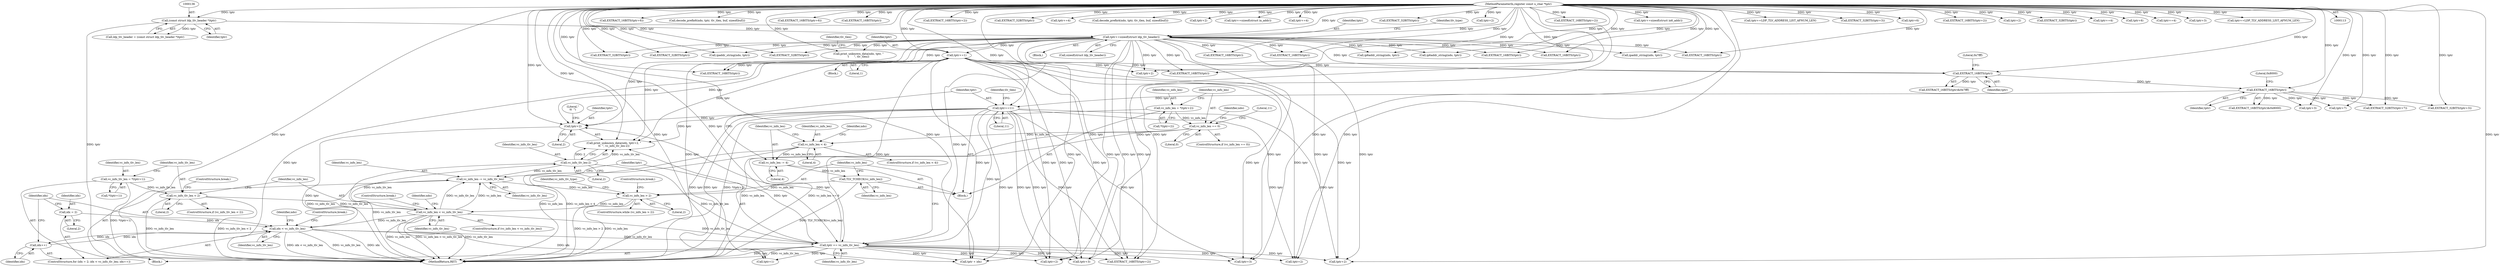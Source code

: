 digraph "0_tcpdump_aa5c6b710dfd8020d2c908d6b3bd41f1da719b3b_0@pointer" {
"1000755" [label="(Call,tptr+2)"];
"1000416" [label="(Call,tptr+=1)"];
"1000203" [label="(Call,tptr+=sizeof(struct ldp_tlv_header))"];
"1000135" [label="(Call,(const struct ldp_tlv_header *)tptr)"];
"1000115" [label="(MethodParameterIn,register const u_char *tptr)"];
"1000766" [label="(Call,tptr += vc_info_tlv_len)"];
"1000759" [label="(Call,vc_info_tlv_len-2)"];
"1000664" [label="(Call,vc_info_len < vc_info_tlv_len)"];
"1000644" [label="(Call,vc_info_len > 2)"];
"1000763" [label="(Call,vc_info_len -= vc_info_tlv_len)"];
"1000704" [label="(Call,idx < vc_info_tlv_len)"];
"1000707" [label="(Call,idx++)"];
"1000701" [label="(Call,idx = 2)"];
"1000641" [label="(Call,TLV_TCHECK(vc_info_len))"];
"1000632" [label="(Call,vc_info_len -= 4)"];
"1000620" [label="(Call,vc_info_len < 4)"];
"1000553" [label="(Call,vc_info_len == 0)"];
"1000546" [label="(Call,vc_info_len = *(tptr+2))"];
"1000659" [label="(Call,vc_info_tlv_len < 2)"];
"1000652" [label="(Call,vc_info_tlv_len = *(tptr+1))"];
"1000635" [label="(Call,tptr+=11)"];
"1000603" [label="(Call,EXTRACT_16BITS(tptr))"];
"1000597" [label="(Call,EXTRACT_16BITS(tptr))"];
"1000646" [label="(Literal,2)"];
"1000741" [label="(Call,tptr+3)"];
"1000273" [label="(Call,EXTRACT_32BITS(tptr))"];
"1000610" [label="(Call,tptr+3)"];
"1000137" [label="(Identifier,tptr)"];
"1000965" [label="(MethodReturn,RET)"];
"1000381" [label="(Call,EXTRACT_16BITS(tptr+6))"];
"1000652" [label="(Call,vc_info_tlv_len = *(tptr+1))"];
"1000661" [label="(Literal,2)"];
"1000117" [label="(Block,)"];
"1000219" [label="(Call,EXTRACT_16BITS(tptr))"];
"1000636" [label="(Identifier,tptr)"];
"1000494" [label="(Call,decode_prefix6(ndo, tptr, tlv_tlen, buf, sizeof(buf)))"];
"1000609" [label="(Call,EXTRACT_32BITS(tptr+3))"];
"1000390" [label="(Call,EXTRACT_16BITS(tptr+6))"];
"1000548" [label="(Call,*(tptr+2))"];
"1000664" [label="(Call,vc_info_len < vc_info_tlv_len)"];
"1000724" [label="(Call,tptr+2)"];
"1000573" [label="(Call,EXTRACT_16BITS(tptr))"];
"1000635" [label="(Call,tptr+=11)"];
"1000690" [label="(Call,EXTRACT_16BITS(tptr+2))"];
"1000753" [label="(Call,print_unknown_data(ndo, tptr+2, \"\n\t\t  \", vc_info_tlv_len-2))"];
"1000780" [label="(Call,EXTRACT_32BITS(tptr))"];
"1000233" [label="(Call,EXTRACT_16BITS(tptr+2))"];
"1000634" [label="(Literal,4)"];
"1000115" [label="(MethodParameterIn,register const u_char *tptr)"];
"1000818" [label="(Call,EXTRACT_32BITS(tptr))"];
"1000893" [label="(Call,tptr+=4)"];
"1000647" [label="(Block,)"];
"1000639" [label="(Identifier,tlv_tlen)"];
"1000447" [label="(Call,decode_prefix4(ndo, tptr, tlv_tlen, buf, sizeof(buf)))"];
"1000209" [label="(Block,)"];
"1000234" [label="(Call,tptr+2)"];
"1000325" [label="(Call,tptr+=sizeof(struct in_addr))"];
"1000755" [label="(Call,tptr+2)"];
"1000791" [label="(Call,tptr+=4)"];
"1000637" [label="(Literal,11)"];
"1000758" [label="(Literal,\"\n\t\t  \")"];
"1000597" [label="(Call,EXTRACT_16BITS(tptr))"];
"1000766" [label="(Call,tptr += vc_info_tlv_len)"];
"1000649" [label="(Identifier,vc_info_tlv_type)"];
"1000700" [label="(ControlStructure,for (idx = 2; idx < vc_info_tlv_len; idx++))"];
"1000603" [label="(Call,EXTRACT_16BITS(tptr))"];
"1000371" [label="(Call,EXTRACT_16BITS(tptr))"];
"1000205" [label="(Call,sizeof(struct ldp_tlv_header))"];
"1000760" [label="(Identifier,vc_info_tlv_len)"];
"1000653" [label="(Identifier,vc_info_tlv_len)"];
"1000769" [label="(ControlStructure,break;)"];
"1000837" [label="(Call,EXTRACT_16BITS(tptr))"];
"1000883" [label="(Call,EXTRACT_32BITS(tptr))"];
"1000605" [label="(Literal,0x8000)"];
"1000712" [label="(Call,tptr + idx)"];
"1000432" [label="(Call,EXTRACT_16BITS(tptr))"];
"1000596" [label="(Call,EXTRACT_16BITS(tptr)&0x7fff)"];
"1000626" [label="(Identifier,ndo)"];
"1000546" [label="(Call,vc_info_len = *(tptr+2))"];
"1000765" [label="(Identifier,vc_info_tlv_len)"];
"1000375" [label="(Call,tptr+2)"];
"1000707" [label="(Call,idx++)"];
"1000917" [label="(Call,EXTRACT_16BITS(tptr))"];
"1000619" [label="(ControlStructure,if (vc_info_len < 4))"];
"1000702" [label="(Identifier,idx)"];
"1000642" [label="(Identifier,vc_info_len)"];
"1000614" [label="(Call,EXTRACT_32BITS(tptr+7))"];
"1000547" [label="(Identifier,vc_info_len)"];
"1000644" [label="(Call,vc_info_len > 2)"];
"1000731" [label="(Call,tptr+2)"];
"1000748" [label="(Call,tptr+3)"];
"1000703" [label="(Literal,2)"];
"1000670" [label="(Identifier,ndo)"];
"1000789" [label="(Call,EXTRACT_32BITS(tptr))"];
"1000318" [label="(Call,ipaddr_string(ndo, tptr))"];
"1000658" [label="(ControlStructure,if (vc_info_tlv_len < 2))"];
"1000224" [label="(Call,EXTRACT_16BITS(tptr+2))"];
"1000586" [label="(Literal,11)"];
"1000710" [label="(Identifier,ndo)"];
"1000763" [label="(Call,vc_info_len -= vc_info_tlv_len)"];
"1000281" [label="(Call,EXTRACT_16BITS(tptr))"];
"1000602" [label="(Call,EXTRACT_16BITS(tptr)&0x8000)"];
"1000767" [label="(Identifier,tptr)"];
"1000622" [label="(Literal,4)"];
"1000666" [label="(Identifier,vc_info_tlv_len)"];
"1000249" [label="(Call,ipaddr_string(ndo, tptr))"];
"1000553" [label="(Call,vc_info_len == 0)"];
"1000604" [label="(Identifier,tptr)"];
"1000761" [label="(Literal,2)"];
"1000204" [label="(Identifier,tptr)"];
"1000354" [label="(Call,tptr+=sizeof(struct in6_addr))"];
"1000621" [label="(Identifier,vc_info_len)"];
"1000133" [label="(Call,ldp_tlv_header = (const struct ldp_tlv_header *)tptr)"];
"1000554" [label="(Identifier,vc_info_len)"];
"1000567" [label="(Call,EXTRACT_16BITS(tptr))"];
"1000706" [label="(Identifier,vc_info_tlv_len)"];
"1000549" [label="(Call,tptr+2)"];
"1000937" [label="(Call,print_unknown_data(ndo, tptr, \"\n\t      \", tlv_tlen))"];
"1000655" [label="(Call,tptr+1)"];
"1000347" [label="(Call,ip6addr_string(ndo, tptr))"];
"1000665" [label="(Identifier,vc_info_len)"];
"1000757" [label="(Literal,2)"];
"1000283" [label="(Call,tptr+=LDP_TLV_ADDRESS_LIST_AFNUM_LEN)"];
"1000704" [label="(Call,idx < vc_info_tlv_len)"];
"1000715" [label="(ControlStructure,break;)"];
"1000420" [label="(Identifier,tlv_tlen)"];
"1000768" [label="(Identifier,vc_info_tlv_len)"];
"1000417" [label="(Identifier,tptr)"];
"1000705" [label="(Identifier,idx)"];
"1000663" [label="(ControlStructure,if (vc_info_len < vc_info_tlv_len))"];
"1000708" [label="(Identifier,idx)"];
"1000662" [label="(ControlStructure,break;)"];
"1000208" [label="(Identifier,tlv_type)"];
"1000579" [label="(Call,EXTRACT_32BITS(tptr+3))"];
"1000756" [label="(Identifier,tptr)"];
"1000759" [label="(Call,vc_info_tlv_len-2)"];
"1000667" [label="(ControlStructure,break;)"];
"1000382" [label="(Call,tptr+6)"];
"1000691" [label="(Call,tptr+2)"];
"1000559" [label="(Identifier,ndo)"];
"1000374" [label="(Call,EXTRACT_16BITS(tptr+2))"];
"1000633" [label="(Identifier,vc_info_len)"];
"1000643" [label="(ControlStructure,while (vc_info_len > 2))"];
"1000552" [label="(ControlStructure,if (vc_info_len == 0))"];
"1000424" [label="(Block,)"];
"1000555" [label="(Literal,0)"];
"1000416" [label="(Call,tptr+=1)"];
"1000225" [label="(Call,tptr+2)"];
"1000660" [label="(Identifier,vc_info_tlv_len)"];
"1000701" [label="(Call,idx = 2)"];
"1000898" [label="(Call,EXTRACT_32BITS(tptr))"];
"1000418" [label="(Literal,1)"];
"1000820" [label="(Call,tptr+=4)"];
"1000135" [label="(Call,(const struct ldp_tlv_header *)tptr)"];
"1000203" [label="(Call,tptr+=sizeof(struct ldp_tlv_header))"];
"1000391" [label="(Call,tptr+6)"];
"1000878" [label="(Call,tptr+=4)"];
"1000632" [label="(Call,vc_info_len -= 4)"];
"1000764" [label="(Identifier,vc_info_len)"];
"1000659" [label="(Call,vc_info_tlv_len < 2)"];
"1000580" [label="(Call,tptr+3)"];
"1000645" [label="(Identifier,vc_info_len)"];
"1000434" [label="(Call,tptr+=LDP_TLV_ADDRESS_LIST_AFNUM_LEN)"];
"1000620" [label="(Call,vc_info_len < 4)"];
"1000654" [label="(Call,*(tptr+1))"];
"1000598" [label="(Identifier,tptr)"];
"1000261" [label="(Call,ip6addr_string(ndo, tptr))"];
"1000599" [label="(Literal,0x7fff)"];
"1000615" [label="(Call,tptr+7)"];
"1000641" [label="(Call,TLV_TCHECK(vc_info_len))"];
"1000755" -> "1000753"  [label="AST: "];
"1000755" -> "1000757"  [label="CFG: "];
"1000756" -> "1000755"  [label="AST: "];
"1000757" -> "1000755"  [label="AST: "];
"1000758" -> "1000755"  [label="CFG: "];
"1000755" -> "1000965"  [label="DDG: tptr"];
"1000416" -> "1000755"  [label="DDG: tptr"];
"1000203" -> "1000755"  [label="DDG: tptr"];
"1000115" -> "1000755"  [label="DDG: tptr"];
"1000766" -> "1000755"  [label="DDG: tptr"];
"1000635" -> "1000755"  [label="DDG: tptr"];
"1000416" -> "1000209"  [label="AST: "];
"1000416" -> "1000418"  [label="CFG: "];
"1000417" -> "1000416"  [label="AST: "];
"1000418" -> "1000416"  [label="AST: "];
"1000420" -> "1000416"  [label="CFG: "];
"1000416" -> "1000965"  [label="DDG: tptr"];
"1000203" -> "1000416"  [label="DDG: tptr"];
"1000115" -> "1000416"  [label="DDG: tptr"];
"1000416" -> "1000432"  [label="DDG: tptr"];
"1000416" -> "1000549"  [label="DDG: tptr"];
"1000416" -> "1000567"  [label="DDG: tptr"];
"1000416" -> "1000597"  [label="DDG: tptr"];
"1000416" -> "1000690"  [label="DDG: tptr"];
"1000416" -> "1000691"  [label="DDG: tptr"];
"1000416" -> "1000712"  [label="DDG: tptr"];
"1000416" -> "1000724"  [label="DDG: tptr"];
"1000416" -> "1000731"  [label="DDG: tptr"];
"1000416" -> "1000741"  [label="DDG: tptr"];
"1000416" -> "1000748"  [label="DDG: tptr"];
"1000416" -> "1000753"  [label="DDG: tptr"];
"1000416" -> "1000766"  [label="DDG: tptr"];
"1000203" -> "1000117"  [label="AST: "];
"1000203" -> "1000205"  [label="CFG: "];
"1000204" -> "1000203"  [label="AST: "];
"1000205" -> "1000203"  [label="AST: "];
"1000208" -> "1000203"  [label="CFG: "];
"1000203" -> "1000965"  [label="DDG: tptr"];
"1000135" -> "1000203"  [label="DDG: tptr"];
"1000115" -> "1000203"  [label="DDG: tptr"];
"1000203" -> "1000219"  [label="DDG: tptr"];
"1000203" -> "1000249"  [label="DDG: tptr"];
"1000203" -> "1000261"  [label="DDG: tptr"];
"1000203" -> "1000273"  [label="DDG: tptr"];
"1000203" -> "1000281"  [label="DDG: tptr"];
"1000203" -> "1000318"  [label="DDG: tptr"];
"1000203" -> "1000347"  [label="DDG: tptr"];
"1000203" -> "1000371"  [label="DDG: tptr"];
"1000203" -> "1000432"  [label="DDG: tptr"];
"1000203" -> "1000549"  [label="DDG: tptr"];
"1000203" -> "1000567"  [label="DDG: tptr"];
"1000203" -> "1000597"  [label="DDG: tptr"];
"1000203" -> "1000690"  [label="DDG: tptr"];
"1000203" -> "1000691"  [label="DDG: tptr"];
"1000203" -> "1000712"  [label="DDG: tptr"];
"1000203" -> "1000724"  [label="DDG: tptr"];
"1000203" -> "1000731"  [label="DDG: tptr"];
"1000203" -> "1000741"  [label="DDG: tptr"];
"1000203" -> "1000748"  [label="DDG: tptr"];
"1000203" -> "1000753"  [label="DDG: tptr"];
"1000203" -> "1000766"  [label="DDG: tptr"];
"1000203" -> "1000780"  [label="DDG: tptr"];
"1000203" -> "1000789"  [label="DDG: tptr"];
"1000203" -> "1000837"  [label="DDG: tptr"];
"1000203" -> "1000917"  [label="DDG: tptr"];
"1000203" -> "1000937"  [label="DDG: tptr"];
"1000135" -> "1000133"  [label="AST: "];
"1000135" -> "1000137"  [label="CFG: "];
"1000136" -> "1000135"  [label="AST: "];
"1000137" -> "1000135"  [label="AST: "];
"1000133" -> "1000135"  [label="CFG: "];
"1000135" -> "1000965"  [label="DDG: tptr"];
"1000135" -> "1000133"  [label="DDG: tptr"];
"1000115" -> "1000135"  [label="DDG: tptr"];
"1000115" -> "1000113"  [label="AST: "];
"1000115" -> "1000965"  [label="DDG: tptr"];
"1000115" -> "1000219"  [label="DDG: tptr"];
"1000115" -> "1000224"  [label="DDG: tptr"];
"1000115" -> "1000225"  [label="DDG: tptr"];
"1000115" -> "1000233"  [label="DDG: tptr"];
"1000115" -> "1000234"  [label="DDG: tptr"];
"1000115" -> "1000249"  [label="DDG: tptr"];
"1000115" -> "1000261"  [label="DDG: tptr"];
"1000115" -> "1000273"  [label="DDG: tptr"];
"1000115" -> "1000281"  [label="DDG: tptr"];
"1000115" -> "1000283"  [label="DDG: tptr"];
"1000115" -> "1000318"  [label="DDG: tptr"];
"1000115" -> "1000325"  [label="DDG: tptr"];
"1000115" -> "1000347"  [label="DDG: tptr"];
"1000115" -> "1000354"  [label="DDG: tptr"];
"1000115" -> "1000371"  [label="DDG: tptr"];
"1000115" -> "1000374"  [label="DDG: tptr"];
"1000115" -> "1000375"  [label="DDG: tptr"];
"1000115" -> "1000381"  [label="DDG: tptr"];
"1000115" -> "1000382"  [label="DDG: tptr"];
"1000115" -> "1000390"  [label="DDG: tptr"];
"1000115" -> "1000391"  [label="DDG: tptr"];
"1000115" -> "1000432"  [label="DDG: tptr"];
"1000115" -> "1000434"  [label="DDG: tptr"];
"1000115" -> "1000447"  [label="DDG: tptr"];
"1000115" -> "1000494"  [label="DDG: tptr"];
"1000115" -> "1000549"  [label="DDG: tptr"];
"1000115" -> "1000567"  [label="DDG: tptr"];
"1000115" -> "1000573"  [label="DDG: tptr"];
"1000115" -> "1000579"  [label="DDG: tptr"];
"1000115" -> "1000580"  [label="DDG: tptr"];
"1000115" -> "1000597"  [label="DDG: tptr"];
"1000115" -> "1000603"  [label="DDG: tptr"];
"1000115" -> "1000609"  [label="DDG: tptr"];
"1000115" -> "1000610"  [label="DDG: tptr"];
"1000115" -> "1000614"  [label="DDG: tptr"];
"1000115" -> "1000615"  [label="DDG: tptr"];
"1000115" -> "1000635"  [label="DDG: tptr"];
"1000115" -> "1000655"  [label="DDG: tptr"];
"1000115" -> "1000690"  [label="DDG: tptr"];
"1000115" -> "1000691"  [label="DDG: tptr"];
"1000115" -> "1000712"  [label="DDG: tptr"];
"1000115" -> "1000724"  [label="DDG: tptr"];
"1000115" -> "1000731"  [label="DDG: tptr"];
"1000115" -> "1000741"  [label="DDG: tptr"];
"1000115" -> "1000748"  [label="DDG: tptr"];
"1000115" -> "1000753"  [label="DDG: tptr"];
"1000115" -> "1000766"  [label="DDG: tptr"];
"1000115" -> "1000780"  [label="DDG: tptr"];
"1000115" -> "1000789"  [label="DDG: tptr"];
"1000115" -> "1000791"  [label="DDG: tptr"];
"1000115" -> "1000818"  [label="DDG: tptr"];
"1000115" -> "1000820"  [label="DDG: tptr"];
"1000115" -> "1000837"  [label="DDG: tptr"];
"1000115" -> "1000878"  [label="DDG: tptr"];
"1000115" -> "1000883"  [label="DDG: tptr"];
"1000115" -> "1000893"  [label="DDG: tptr"];
"1000115" -> "1000898"  [label="DDG: tptr"];
"1000115" -> "1000917"  [label="DDG: tptr"];
"1000115" -> "1000937"  [label="DDG: tptr"];
"1000766" -> "1000647"  [label="AST: "];
"1000766" -> "1000768"  [label="CFG: "];
"1000767" -> "1000766"  [label="AST: "];
"1000768" -> "1000766"  [label="AST: "];
"1000645" -> "1000766"  [label="CFG: "];
"1000766" -> "1000965"  [label="DDG: tptr"];
"1000766" -> "1000965"  [label="DDG: vc_info_tlv_len"];
"1000766" -> "1000655"  [label="DDG: tptr"];
"1000766" -> "1000690"  [label="DDG: tptr"];
"1000766" -> "1000691"  [label="DDG: tptr"];
"1000766" -> "1000712"  [label="DDG: tptr"];
"1000766" -> "1000724"  [label="DDG: tptr"];
"1000766" -> "1000731"  [label="DDG: tptr"];
"1000766" -> "1000741"  [label="DDG: tptr"];
"1000766" -> "1000748"  [label="DDG: tptr"];
"1000766" -> "1000753"  [label="DDG: tptr"];
"1000759" -> "1000766"  [label="DDG: vc_info_tlv_len"];
"1000704" -> "1000766"  [label="DDG: vc_info_tlv_len"];
"1000664" -> "1000766"  [label="DDG: vc_info_tlv_len"];
"1000635" -> "1000766"  [label="DDG: tptr"];
"1000759" -> "1000753"  [label="AST: "];
"1000759" -> "1000761"  [label="CFG: "];
"1000760" -> "1000759"  [label="AST: "];
"1000761" -> "1000759"  [label="AST: "];
"1000753" -> "1000759"  [label="CFG: "];
"1000759" -> "1000965"  [label="DDG: vc_info_tlv_len"];
"1000759" -> "1000753"  [label="DDG: vc_info_tlv_len"];
"1000759" -> "1000753"  [label="DDG: 2"];
"1000664" -> "1000759"  [label="DDG: vc_info_tlv_len"];
"1000759" -> "1000763"  [label="DDG: vc_info_tlv_len"];
"1000664" -> "1000663"  [label="AST: "];
"1000664" -> "1000666"  [label="CFG: "];
"1000665" -> "1000664"  [label="AST: "];
"1000666" -> "1000664"  [label="AST: "];
"1000667" -> "1000664"  [label="CFG: "];
"1000670" -> "1000664"  [label="CFG: "];
"1000664" -> "1000965"  [label="DDG: vc_info_len < vc_info_tlv_len"];
"1000664" -> "1000965"  [label="DDG: vc_info_tlv_len"];
"1000664" -> "1000965"  [label="DDG: vc_info_len"];
"1000644" -> "1000664"  [label="DDG: vc_info_len"];
"1000659" -> "1000664"  [label="DDG: vc_info_tlv_len"];
"1000664" -> "1000704"  [label="DDG: vc_info_tlv_len"];
"1000664" -> "1000763"  [label="DDG: vc_info_tlv_len"];
"1000664" -> "1000763"  [label="DDG: vc_info_len"];
"1000644" -> "1000643"  [label="AST: "];
"1000644" -> "1000646"  [label="CFG: "];
"1000645" -> "1000644"  [label="AST: "];
"1000646" -> "1000644"  [label="AST: "];
"1000649" -> "1000644"  [label="CFG: "];
"1000769" -> "1000644"  [label="CFG: "];
"1000644" -> "1000965"  [label="DDG: vc_info_len > 2"];
"1000644" -> "1000965"  [label="DDG: vc_info_len"];
"1000763" -> "1000644"  [label="DDG: vc_info_len"];
"1000641" -> "1000644"  [label="DDG: vc_info_len"];
"1000763" -> "1000647"  [label="AST: "];
"1000763" -> "1000765"  [label="CFG: "];
"1000764" -> "1000763"  [label="AST: "];
"1000765" -> "1000763"  [label="AST: "];
"1000767" -> "1000763"  [label="CFG: "];
"1000704" -> "1000763"  [label="DDG: vc_info_tlv_len"];
"1000704" -> "1000700"  [label="AST: "];
"1000704" -> "1000706"  [label="CFG: "];
"1000705" -> "1000704"  [label="AST: "];
"1000706" -> "1000704"  [label="AST: "];
"1000710" -> "1000704"  [label="CFG: "];
"1000715" -> "1000704"  [label="CFG: "];
"1000704" -> "1000965"  [label="DDG: vc_info_tlv_len"];
"1000704" -> "1000965"  [label="DDG: idx"];
"1000704" -> "1000965"  [label="DDG: idx < vc_info_tlv_len"];
"1000707" -> "1000704"  [label="DDG: idx"];
"1000701" -> "1000704"  [label="DDG: idx"];
"1000704" -> "1000707"  [label="DDG: idx"];
"1000704" -> "1000712"  [label="DDG: idx"];
"1000707" -> "1000700"  [label="AST: "];
"1000707" -> "1000708"  [label="CFG: "];
"1000708" -> "1000707"  [label="AST: "];
"1000705" -> "1000707"  [label="CFG: "];
"1000701" -> "1000700"  [label="AST: "];
"1000701" -> "1000703"  [label="CFG: "];
"1000702" -> "1000701"  [label="AST: "];
"1000703" -> "1000701"  [label="AST: "];
"1000705" -> "1000701"  [label="CFG: "];
"1000641" -> "1000424"  [label="AST: "];
"1000641" -> "1000642"  [label="CFG: "];
"1000642" -> "1000641"  [label="AST: "];
"1000645" -> "1000641"  [label="CFG: "];
"1000641" -> "1000965"  [label="DDG: TLV_TCHECK(vc_info_len)"];
"1000632" -> "1000641"  [label="DDG: vc_info_len"];
"1000632" -> "1000424"  [label="AST: "];
"1000632" -> "1000634"  [label="CFG: "];
"1000633" -> "1000632"  [label="AST: "];
"1000634" -> "1000632"  [label="AST: "];
"1000636" -> "1000632"  [label="CFG: "];
"1000620" -> "1000632"  [label="DDG: vc_info_len"];
"1000620" -> "1000619"  [label="AST: "];
"1000620" -> "1000622"  [label="CFG: "];
"1000621" -> "1000620"  [label="AST: "];
"1000622" -> "1000620"  [label="AST: "];
"1000626" -> "1000620"  [label="CFG: "];
"1000633" -> "1000620"  [label="CFG: "];
"1000620" -> "1000965"  [label="DDG: vc_info_len"];
"1000620" -> "1000965"  [label="DDG: vc_info_len < 4"];
"1000553" -> "1000620"  [label="DDG: vc_info_len"];
"1000553" -> "1000552"  [label="AST: "];
"1000553" -> "1000555"  [label="CFG: "];
"1000554" -> "1000553"  [label="AST: "];
"1000555" -> "1000553"  [label="AST: "];
"1000559" -> "1000553"  [label="CFG: "];
"1000586" -> "1000553"  [label="CFG: "];
"1000553" -> "1000965"  [label="DDG: vc_info_len == 0"];
"1000553" -> "1000965"  [label="DDG: vc_info_len"];
"1000546" -> "1000553"  [label="DDG: vc_info_len"];
"1000546" -> "1000424"  [label="AST: "];
"1000546" -> "1000548"  [label="CFG: "];
"1000547" -> "1000546"  [label="AST: "];
"1000548" -> "1000546"  [label="AST: "];
"1000554" -> "1000546"  [label="CFG: "];
"1000546" -> "1000965"  [label="DDG: *(tptr+2)"];
"1000659" -> "1000658"  [label="AST: "];
"1000659" -> "1000661"  [label="CFG: "];
"1000660" -> "1000659"  [label="AST: "];
"1000661" -> "1000659"  [label="AST: "];
"1000662" -> "1000659"  [label="CFG: "];
"1000665" -> "1000659"  [label="CFG: "];
"1000659" -> "1000965"  [label="DDG: vc_info_tlv_len"];
"1000659" -> "1000965"  [label="DDG: vc_info_tlv_len < 2"];
"1000652" -> "1000659"  [label="DDG: vc_info_tlv_len"];
"1000652" -> "1000647"  [label="AST: "];
"1000652" -> "1000654"  [label="CFG: "];
"1000653" -> "1000652"  [label="AST: "];
"1000654" -> "1000652"  [label="AST: "];
"1000660" -> "1000652"  [label="CFG: "];
"1000652" -> "1000965"  [label="DDG: *(tptr+1)"];
"1000635" -> "1000424"  [label="AST: "];
"1000635" -> "1000637"  [label="CFG: "];
"1000636" -> "1000635"  [label="AST: "];
"1000637" -> "1000635"  [label="AST: "];
"1000639" -> "1000635"  [label="CFG: "];
"1000635" -> "1000965"  [label="DDG: tptr"];
"1000603" -> "1000635"  [label="DDG: tptr"];
"1000635" -> "1000655"  [label="DDG: tptr"];
"1000635" -> "1000690"  [label="DDG: tptr"];
"1000635" -> "1000691"  [label="DDG: tptr"];
"1000635" -> "1000712"  [label="DDG: tptr"];
"1000635" -> "1000724"  [label="DDG: tptr"];
"1000635" -> "1000731"  [label="DDG: tptr"];
"1000635" -> "1000741"  [label="DDG: tptr"];
"1000635" -> "1000748"  [label="DDG: tptr"];
"1000635" -> "1000753"  [label="DDG: tptr"];
"1000603" -> "1000602"  [label="AST: "];
"1000603" -> "1000604"  [label="CFG: "];
"1000604" -> "1000603"  [label="AST: "];
"1000605" -> "1000603"  [label="CFG: "];
"1000603" -> "1000602"  [label="DDG: tptr"];
"1000597" -> "1000603"  [label="DDG: tptr"];
"1000603" -> "1000609"  [label="DDG: tptr"];
"1000603" -> "1000610"  [label="DDG: tptr"];
"1000603" -> "1000614"  [label="DDG: tptr"];
"1000603" -> "1000615"  [label="DDG: tptr"];
"1000597" -> "1000596"  [label="AST: "];
"1000597" -> "1000598"  [label="CFG: "];
"1000598" -> "1000597"  [label="AST: "];
"1000599" -> "1000597"  [label="CFG: "];
"1000597" -> "1000596"  [label="DDG: tptr"];
}
